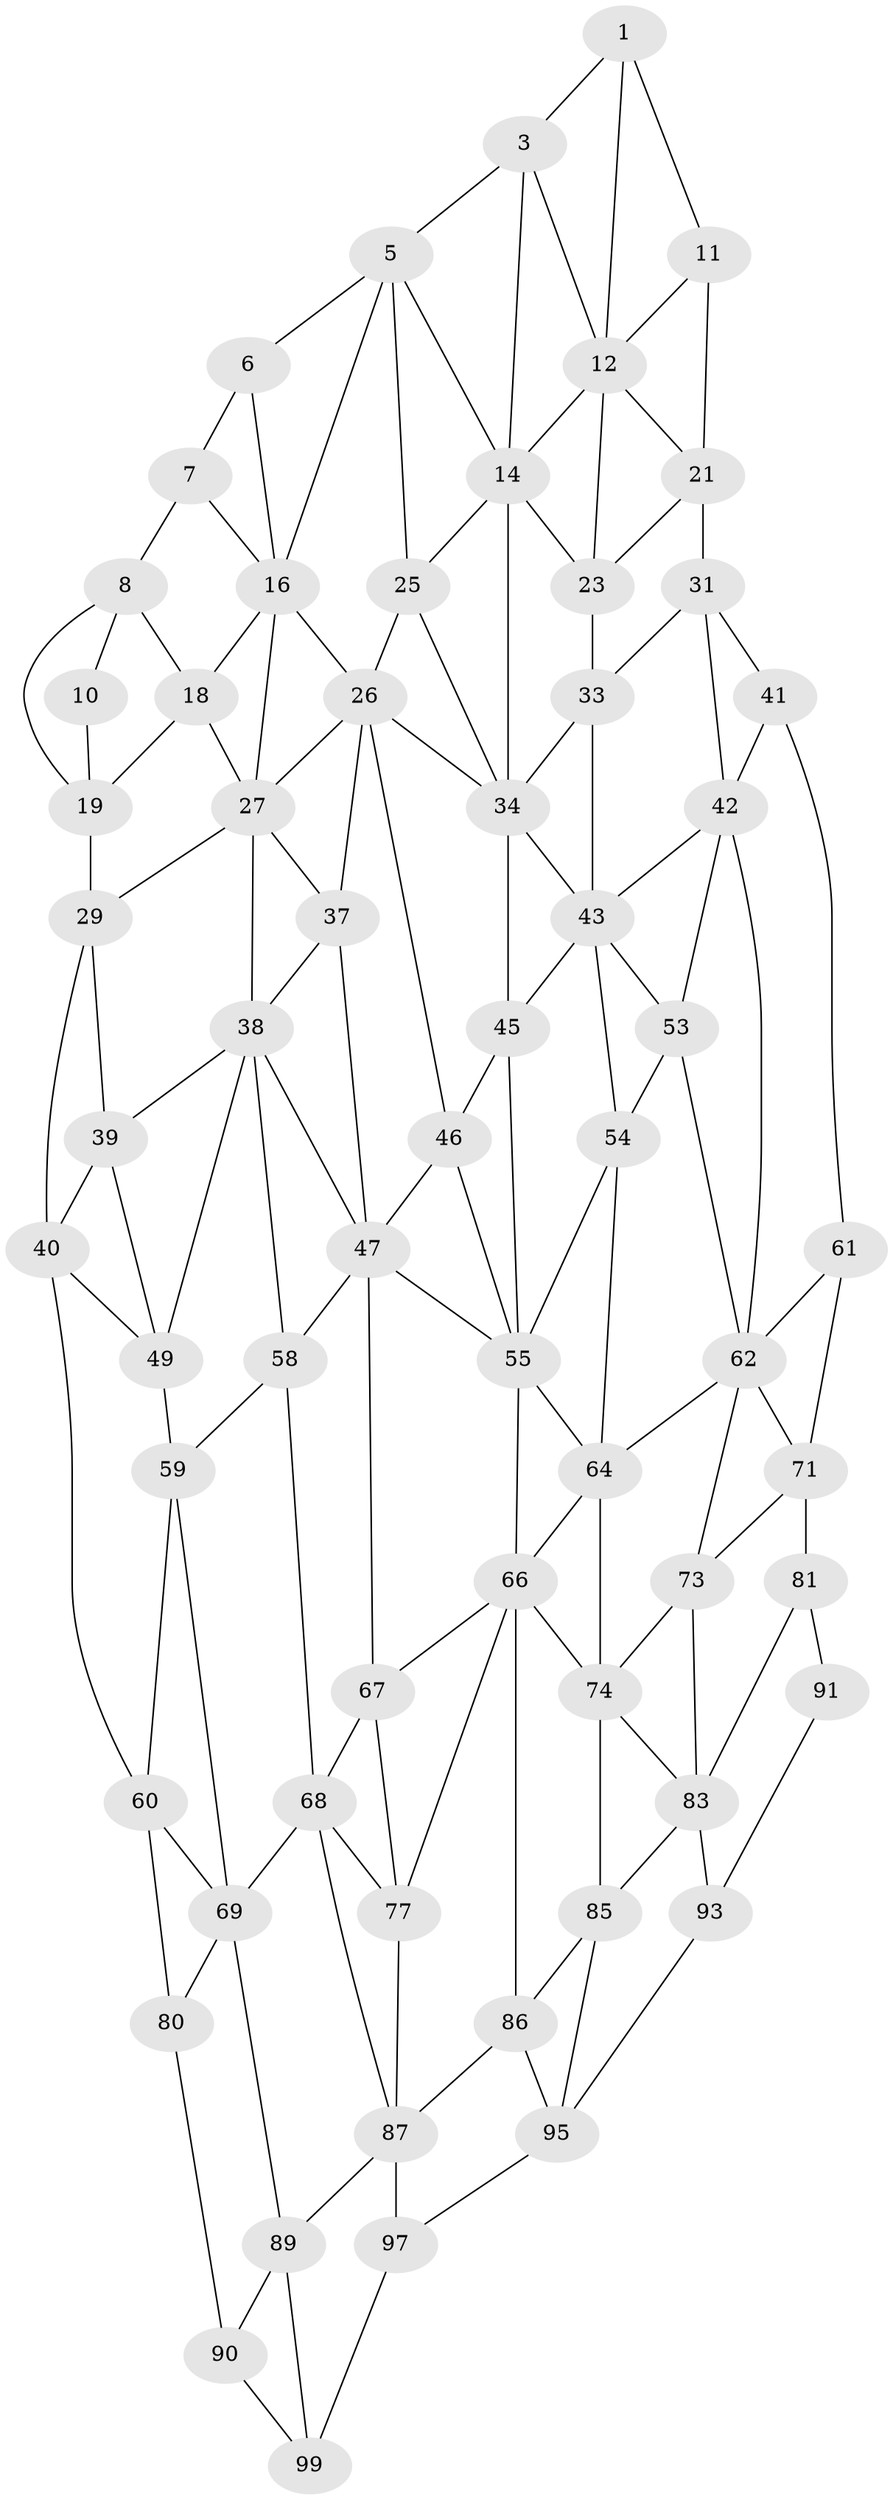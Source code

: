 // original degree distribution, {2: 0.04, 3: 0.32, 4: 0.64}
// Generated by graph-tools (version 1.1) at 2025/11/02/21/25 10:11:12]
// undirected, 63 vertices, 134 edges
graph export_dot {
graph [start="1"]
  node [color=gray90,style=filled];
  1 [super="+2"];
  3 [super="+4"];
  5 [super="+15"];
  6;
  7;
  8 [super="+9"];
  10;
  11;
  12 [super="+13"];
  14 [super="+24"];
  16 [super="+17"];
  18;
  19 [super="+20"];
  21 [super="+22"];
  23;
  25;
  26 [super="+36"];
  27 [super="+28"];
  29 [super="+30"];
  31 [super="+32"];
  33;
  34 [super="+35"];
  37;
  38 [super="+48"];
  39;
  40 [super="+50"];
  41 [super="+51"];
  42 [super="+52"];
  43 [super="+44"];
  45;
  46;
  47 [super="+57"];
  49;
  53;
  54;
  55 [super="+56"];
  58;
  59;
  60 [super="+70"];
  61;
  62 [super="+63"];
  64 [super="+65"];
  66 [super="+76"];
  67;
  68 [super="+78"];
  69 [super="+79"];
  71 [super="+72"];
  73;
  74 [super="+75"];
  77;
  80;
  81 [super="+82"];
  83 [super="+84"];
  85;
  86;
  87 [super="+88"];
  89;
  90 [super="+100"];
  91 [super="+92"];
  93 [super="+94"];
  95 [super="+96"];
  97 [super="+98"];
  99;
  1 -- 11;
  1 -- 3;
  1 -- 12;
  3 -- 12;
  3 -- 5;
  3 -- 14;
  5 -- 6;
  5 -- 16;
  5 -- 25;
  5 -- 14;
  6 -- 16;
  6 -- 7;
  7 -- 8;
  7 -- 16;
  8 -- 18;
  8 -- 10;
  8 -- 19;
  10 -- 19;
  11 -- 21;
  11 -- 12;
  12 -- 21;
  12 -- 14;
  12 -- 23;
  14 -- 25;
  14 -- 34;
  14 -- 23;
  16 -- 26;
  16 -- 18;
  16 -- 27;
  18 -- 19;
  18 -- 27;
  19 -- 29 [weight=2];
  21 -- 31 [weight=2];
  21 -- 23;
  23 -- 33;
  25 -- 26;
  25 -- 34;
  26 -- 27;
  26 -- 37;
  26 -- 46;
  26 -- 34;
  27 -- 37;
  27 -- 29;
  27 -- 38;
  29 -- 39;
  29 -- 40;
  31 -- 41;
  31 -- 33;
  31 -- 42;
  33 -- 43;
  33 -- 34;
  34 -- 43;
  34 -- 45;
  37 -- 47;
  37 -- 38;
  38 -- 39;
  38 -- 49;
  38 -- 58;
  38 -- 47;
  39 -- 49;
  39 -- 40;
  40 -- 49;
  40 -- 60;
  41 -- 42 [weight=2];
  41 -- 61;
  42 -- 43;
  42 -- 53;
  42 -- 62;
  43 -- 53;
  43 -- 45;
  43 -- 54;
  45 -- 55;
  45 -- 46;
  46 -- 47;
  46 -- 55;
  47 -- 58;
  47 -- 67;
  47 -- 55;
  49 -- 59;
  53 -- 54;
  53 -- 62;
  54 -- 64;
  54 -- 55;
  55 -- 64;
  55 -- 66;
  58 -- 68;
  58 -- 59;
  59 -- 69;
  59 -- 60;
  60 -- 80;
  60 -- 69;
  61 -- 71;
  61 -- 62;
  62 -- 71;
  62 -- 64;
  62 -- 73;
  64 -- 74 [weight=2];
  64 -- 66;
  66 -- 67;
  66 -- 77;
  66 -- 74;
  66 -- 86;
  67 -- 77;
  67 -- 68;
  68 -- 69 [weight=2];
  68 -- 77;
  68 -- 87;
  69 -- 80;
  69 -- 89;
  71 -- 81 [weight=2];
  71 -- 73;
  73 -- 83;
  73 -- 74;
  74 -- 85;
  74 -- 83;
  77 -- 87;
  80 -- 90;
  81 -- 91 [weight=2];
  81 -- 83;
  83 -- 93 [weight=2];
  83 -- 85;
  85 -- 95;
  85 -- 86;
  86 -- 87;
  86 -- 95;
  87 -- 97 [weight=2];
  87 -- 89;
  89 -- 99;
  89 -- 90;
  90 -- 99;
  91 -- 93;
  93 -- 95;
  95 -- 97;
  97 -- 99;
}
